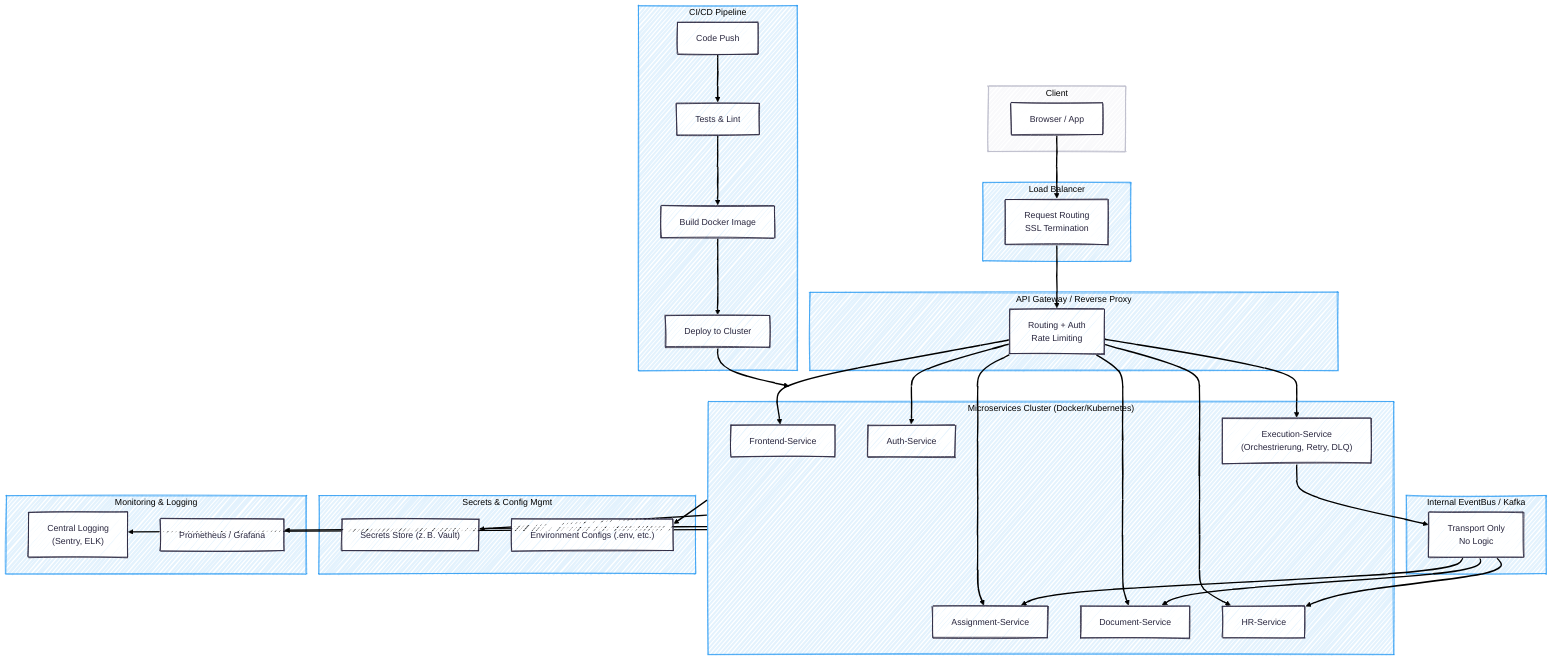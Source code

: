 ---
config:
  theme: redux
  layout: grid
  look: handDrawn
---
flowchart TD
  subgraph Client
    A1["Browser / App"]
  end

  subgraph LoadBalancer["Load Balancer"]
    LB["Request Routing\nSSL Termination"]
  end

  subgraph Gateway["API Gateway / Reverse Proxy"]
    GW["Routing + Auth\nRate Limiting"]
  end

  subgraph Services["Microservices Cluster (Docker/Kubernetes)"]
    S1["Frontend-Service"]
    S2["Auth-Service"]
    S3["Assignment-Service"]
    S4["Execution-Service\n(Orchestrierung, Retry, DLQ)"]
    S5["Document-Service"]
    S6["HR-Service"]
  end

  subgraph MessageBus["Internal EventBus / Kafka"]
    BUS["Transport Only\nNo Logic"]
  end

  subgraph CI_CD["CI/CD Pipeline"]
    CI["Code Push"]
    TEST["Tests & Lint"]
    BUILD["Build Docker Image"]
    DEPLOY["Deploy to Cluster"]
  end

  subgraph ConfigSecrets["Secrets & Config Mgmt"]
    SECRETS["Secrets Store (z. B. Vault)"]
    CONFIG["Environment Configs (.env, etc.)"]
  end

  subgraph Monitoring["Monitoring & Logging"]
    LOG["Central Logging\n(Sentry, ELK)"]
    METRICS["Prometheus / Grafana"]
  end

  A1 --> LB --> GW --> S1
  GW --> S2 & S3 & S4 & S5 & S6
  S4 --> BUS
  BUS --> S3 & S5 & S6

  CI --> TEST --> BUILD --> DEPLOY --> Services
  Services --> LOG
  Services --> METRICS
  Services --> CONFIG & SECRETS

  classDef layer fill:#E3F2FD,stroke:#2196F3,stroke-width:1px;
  class LoadBalancer,Gateway,Services,MessageBus,CI_CD,ConfigSecrets,Monitoring layer